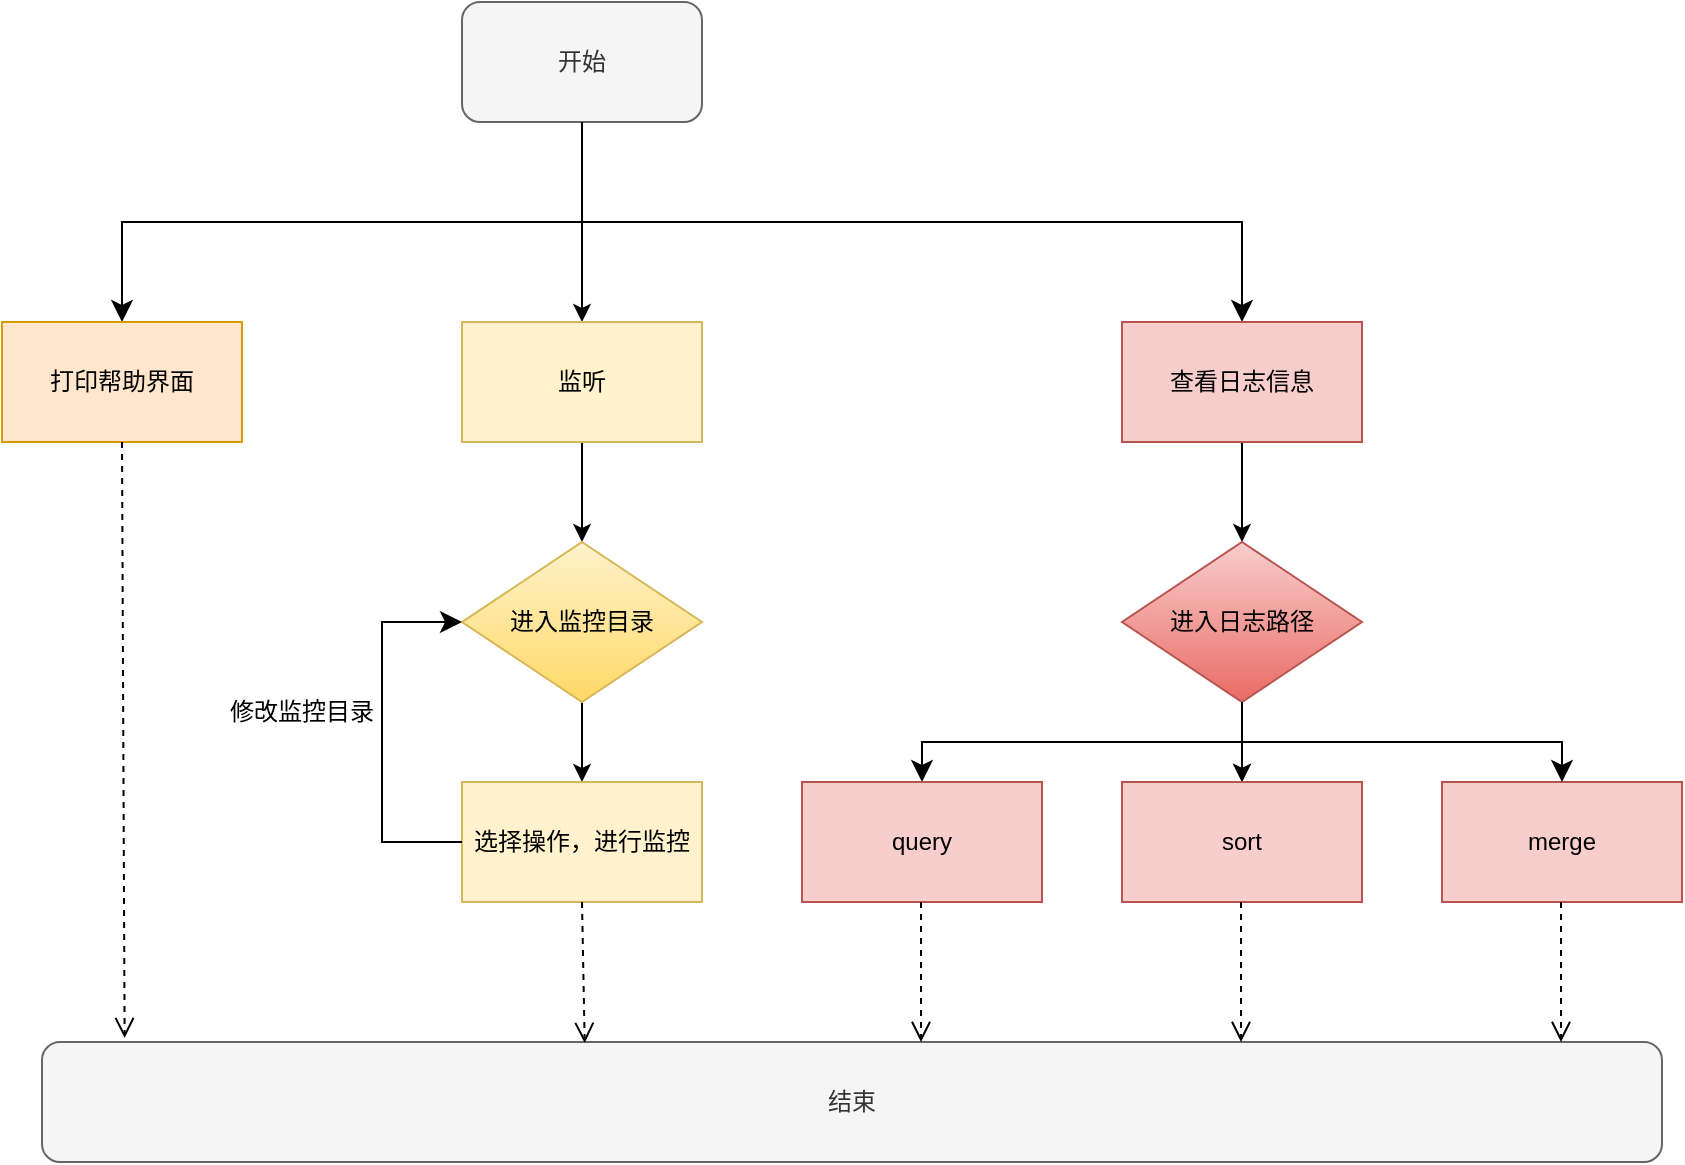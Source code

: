 <mxfile version="24.6.4" type="github">
  <diagram name="Page-1" id="e7e014a7-5840-1c2e-5031-d8a46d1fe8dd">
    <mxGraphModel dx="919" dy="655" grid="0" gridSize="10" guides="1" tooltips="1" connect="1" arrows="1" fold="1" page="0" pageScale="1" pageWidth="1169" pageHeight="826" background="none" math="0" shadow="0">
      <root>
        <mxCell id="0" />
        <mxCell id="1" parent="0" />
        <mxCell id="pgPd4hov-5LyuJY6HFhG-45" value="" style="edgeStyle=orthogonalEdgeStyle;rounded=0;orthogonalLoop=1;jettySize=auto;html=1;" edge="1" parent="1" source="pgPd4hov-5LyuJY6HFhG-41" target="pgPd4hov-5LyuJY6HFhG-44">
          <mxGeometry relative="1" as="geometry" />
        </mxCell>
        <mxCell id="pgPd4hov-5LyuJY6HFhG-41" value="开始" style="rounded=1;whiteSpace=wrap;html=1;fillColor=#f5f5f5;fontColor=#333333;strokeColor=#666666;" vertex="1" parent="1">
          <mxGeometry x="360" y="90" width="120" height="60" as="geometry" />
        </mxCell>
        <mxCell id="pgPd4hov-5LyuJY6HFhG-54" value="" style="edgeStyle=orthogonalEdgeStyle;rounded=0;orthogonalLoop=1;jettySize=auto;html=1;" edge="1" parent="1" source="pgPd4hov-5LyuJY6HFhG-44" target="pgPd4hov-5LyuJY6HFhG-53">
          <mxGeometry relative="1" as="geometry" />
        </mxCell>
        <mxCell id="pgPd4hov-5LyuJY6HFhG-44" value="监听" style="rounded=0;whiteSpace=wrap;html=1;fillColor=#fff2cc;strokeColor=#d6b656;" vertex="1" parent="1">
          <mxGeometry x="360" y="250" width="120" height="60" as="geometry" />
        </mxCell>
        <mxCell id="pgPd4hov-5LyuJY6HFhG-47" value="" style="edgeStyle=elbowEdgeStyle;elbow=vertical;endArrow=classic;html=1;curved=0;rounded=0;endSize=8;startSize=8;entryX=0.5;entryY=0;entryDx=0;entryDy=0;" edge="1" parent="1" target="pgPd4hov-5LyuJY6HFhG-48">
          <mxGeometry width="50" height="50" relative="1" as="geometry">
            <mxPoint x="420" y="160" as="sourcePoint" />
            <mxPoint x="550" y="220" as="targetPoint" />
            <Array as="points">
              <mxPoint x="480" y="200" />
            </Array>
          </mxGeometry>
        </mxCell>
        <mxCell id="pgPd4hov-5LyuJY6HFhG-61" value="" style="edgeStyle=orthogonalEdgeStyle;rounded=0;orthogonalLoop=1;jettySize=auto;html=1;" edge="1" parent="1" source="pgPd4hov-5LyuJY6HFhG-48" target="pgPd4hov-5LyuJY6HFhG-60">
          <mxGeometry relative="1" as="geometry" />
        </mxCell>
        <mxCell id="pgPd4hov-5LyuJY6HFhG-48" value="查看日志信息" style="rounded=0;whiteSpace=wrap;html=1;fillColor=#f8cecc;strokeColor=#b85450;" vertex="1" parent="1">
          <mxGeometry x="690" y="250" width="120" height="60" as="geometry" />
        </mxCell>
        <mxCell id="pgPd4hov-5LyuJY6HFhG-49" value="" style="edgeStyle=elbowEdgeStyle;elbow=vertical;endArrow=classic;html=1;curved=0;rounded=0;endSize=8;startSize=8;exitX=0.5;exitY=1;exitDx=0;exitDy=0;entryX=0.5;entryY=0;entryDx=0;entryDy=0;" edge="1" parent="1" source="pgPd4hov-5LyuJY6HFhG-41" target="pgPd4hov-5LyuJY6HFhG-50">
          <mxGeometry width="50" height="50" relative="1" as="geometry">
            <mxPoint x="420" y="245" as="sourcePoint" />
            <mxPoint x="160" y="250" as="targetPoint" />
          </mxGeometry>
        </mxCell>
        <mxCell id="pgPd4hov-5LyuJY6HFhG-50" value="打印帮助界面" style="rounded=0;whiteSpace=wrap;html=1;fillColor=#ffe6cc;strokeColor=#d79b00;" vertex="1" parent="1">
          <mxGeometry x="130" y="250" width="120" height="60" as="geometry" />
        </mxCell>
        <mxCell id="pgPd4hov-5LyuJY6HFhG-56" value="" style="edgeStyle=orthogonalEdgeStyle;rounded=0;orthogonalLoop=1;jettySize=auto;html=1;" edge="1" parent="1" source="pgPd4hov-5LyuJY6HFhG-53" target="pgPd4hov-5LyuJY6HFhG-55">
          <mxGeometry relative="1" as="geometry" />
        </mxCell>
        <mxCell id="pgPd4hov-5LyuJY6HFhG-53" value="进入监控目录" style="rhombus;whiteSpace=wrap;html=1;rounded=0;fillColor=#fff2cc;gradientColor=#ffd966;strokeColor=#d6b656;" vertex="1" parent="1">
          <mxGeometry x="360" y="360" width="120" height="80" as="geometry" />
        </mxCell>
        <mxCell id="pgPd4hov-5LyuJY6HFhG-55" value="选择操作，进行监控" style="whiteSpace=wrap;html=1;rounded=0;fillColor=#fff2cc;strokeColor=#d6b656;" vertex="1" parent="1">
          <mxGeometry x="360" y="480" width="120" height="60" as="geometry" />
        </mxCell>
        <mxCell id="pgPd4hov-5LyuJY6HFhG-57" value="" style="edgeStyle=elbowEdgeStyle;elbow=horizontal;endArrow=classic;html=1;curved=0;rounded=0;endSize=8;startSize=8;exitX=0;exitY=0.5;exitDx=0;exitDy=0;entryX=0;entryY=0.5;entryDx=0;entryDy=0;" edge="1" parent="1" source="pgPd4hov-5LyuJY6HFhG-55" target="pgPd4hov-5LyuJY6HFhG-53">
          <mxGeometry width="50" height="50" relative="1" as="geometry">
            <mxPoint x="510" y="510" as="sourcePoint" />
            <mxPoint x="560" y="460" as="targetPoint" />
            <Array as="points">
              <mxPoint x="320" y="450" />
            </Array>
          </mxGeometry>
        </mxCell>
        <mxCell id="pgPd4hov-5LyuJY6HFhG-58" value="修改监控目录" style="text;html=1;align=center;verticalAlign=middle;whiteSpace=wrap;rounded=0;" vertex="1" parent="1">
          <mxGeometry x="240" y="430" width="80" height="30" as="geometry" />
        </mxCell>
        <mxCell id="pgPd4hov-5LyuJY6HFhG-63" value="" style="edgeStyle=orthogonalEdgeStyle;rounded=0;orthogonalLoop=1;jettySize=auto;html=1;" edge="1" parent="1" source="pgPd4hov-5LyuJY6HFhG-60" target="pgPd4hov-5LyuJY6HFhG-62">
          <mxGeometry relative="1" as="geometry" />
        </mxCell>
        <mxCell id="pgPd4hov-5LyuJY6HFhG-66" value="" style="edgeStyle=orthogonalEdgeStyle;rounded=0;orthogonalLoop=1;jettySize=auto;html=1;" edge="1" parent="1" source="pgPd4hov-5LyuJY6HFhG-60" target="pgPd4hov-5LyuJY6HFhG-62">
          <mxGeometry relative="1" as="geometry" />
        </mxCell>
        <mxCell id="pgPd4hov-5LyuJY6HFhG-60" value="进入日志路径" style="rhombus;whiteSpace=wrap;html=1;rounded=0;fillColor=#f8cecc;gradientColor=#ea6b66;strokeColor=#b85450;" vertex="1" parent="1">
          <mxGeometry x="690" y="360" width="120" height="80" as="geometry" />
        </mxCell>
        <mxCell id="pgPd4hov-5LyuJY6HFhG-62" value="sort" style="whiteSpace=wrap;html=1;rounded=0;fillColor=#f8cecc;strokeColor=#b85450;" vertex="1" parent="1">
          <mxGeometry x="690" y="480" width="120" height="60" as="geometry" />
        </mxCell>
        <mxCell id="pgPd4hov-5LyuJY6HFhG-64" value="" style="edgeStyle=elbowEdgeStyle;elbow=vertical;endArrow=classic;html=1;curved=0;rounded=0;endSize=8;startSize=8;exitX=0.5;exitY=1;exitDx=0;exitDy=0;entryX=0.5;entryY=0;entryDx=0;entryDy=0;" edge="1" parent="1" source="pgPd4hov-5LyuJY6HFhG-60" target="pgPd4hov-5LyuJY6HFhG-65">
          <mxGeometry width="50" height="50" relative="1" as="geometry">
            <mxPoint x="530" y="370" as="sourcePoint" />
            <mxPoint x="630" y="480" as="targetPoint" />
          </mxGeometry>
        </mxCell>
        <mxCell id="pgPd4hov-5LyuJY6HFhG-65" value="query" style="rounded=0;whiteSpace=wrap;html=1;fillColor=#f8cecc;strokeColor=#b85450;" vertex="1" parent="1">
          <mxGeometry x="530" y="480" width="120" height="60" as="geometry" />
        </mxCell>
        <mxCell id="pgPd4hov-5LyuJY6HFhG-67" value="merge" style="rounded=0;whiteSpace=wrap;html=1;fillColor=#f8cecc;strokeColor=#b85450;" vertex="1" parent="1">
          <mxGeometry x="850" y="480" width="120" height="60" as="geometry" />
        </mxCell>
        <mxCell id="pgPd4hov-5LyuJY6HFhG-68" value="" style="edgeStyle=elbowEdgeStyle;elbow=vertical;endArrow=classic;html=1;curved=0;rounded=0;endSize=8;startSize=8;exitX=0.5;exitY=1;exitDx=0;exitDy=0;entryX=0.5;entryY=0;entryDx=0;entryDy=0;" edge="1" parent="1" source="pgPd4hov-5LyuJY6HFhG-60" target="pgPd4hov-5LyuJY6HFhG-67">
          <mxGeometry width="50" height="50" relative="1" as="geometry">
            <mxPoint x="860" y="450" as="sourcePoint" />
            <mxPoint x="870" y="420" as="targetPoint" />
          </mxGeometry>
        </mxCell>
        <mxCell id="pgPd4hov-5LyuJY6HFhG-69" value="" style="html=1;verticalAlign=bottom;endArrow=open;dashed=1;endSize=8;curved=0;rounded=0;exitX=0.5;exitY=1;exitDx=0;exitDy=0;entryX=0.051;entryY=-0.033;entryDx=0;entryDy=0;entryPerimeter=0;" edge="1" parent="1" source="pgPd4hov-5LyuJY6HFhG-50" target="pgPd4hov-5LyuJY6HFhG-71">
          <mxGeometry relative="1" as="geometry">
            <mxPoint x="590" y="440" as="sourcePoint" />
            <mxPoint x="570" y="440" as="targetPoint" />
          </mxGeometry>
        </mxCell>
        <mxCell id="pgPd4hov-5LyuJY6HFhG-71" value="结束" style="rounded=1;whiteSpace=wrap;html=1;fillColor=#f5f5f5;fontColor=#333333;strokeColor=#666666;" vertex="1" parent="1">
          <mxGeometry x="150" y="610" width="810" height="60" as="geometry" />
        </mxCell>
        <mxCell id="pgPd4hov-5LyuJY6HFhG-72" value="" style="html=1;verticalAlign=bottom;endArrow=open;dashed=1;endSize=8;curved=0;rounded=0;exitX=0.5;exitY=1;exitDx=0;exitDy=0;entryX=0.335;entryY=0.008;entryDx=0;entryDy=0;entryPerimeter=0;" edge="1" parent="1" source="pgPd4hov-5LyuJY6HFhG-55" target="pgPd4hov-5LyuJY6HFhG-71">
          <mxGeometry relative="1" as="geometry">
            <mxPoint x="200" y="320" as="sourcePoint" />
            <mxPoint x="199" y="618" as="targetPoint" />
          </mxGeometry>
        </mxCell>
        <mxCell id="pgPd4hov-5LyuJY6HFhG-73" value="" style="html=1;verticalAlign=bottom;endArrow=open;dashed=1;endSize=8;curved=0;rounded=0;exitX=0.5;exitY=1;exitDx=0;exitDy=0;entryX=0.351;entryY=0;entryDx=0;entryDy=0;entryPerimeter=0;" edge="1" parent="1">
          <mxGeometry relative="1" as="geometry">
            <mxPoint x="589.5" y="540" as="sourcePoint" />
            <mxPoint x="589.5" y="610" as="targetPoint" />
          </mxGeometry>
        </mxCell>
        <mxCell id="pgPd4hov-5LyuJY6HFhG-74" value="" style="html=1;verticalAlign=bottom;endArrow=open;dashed=1;endSize=8;curved=0;rounded=0;exitX=0.5;exitY=1;exitDx=0;exitDy=0;entryX=0.351;entryY=0;entryDx=0;entryDy=0;entryPerimeter=0;" edge="1" parent="1">
          <mxGeometry relative="1" as="geometry">
            <mxPoint x="749.5" y="540" as="sourcePoint" />
            <mxPoint x="749.5" y="610" as="targetPoint" />
          </mxGeometry>
        </mxCell>
        <mxCell id="pgPd4hov-5LyuJY6HFhG-75" value="" style="html=1;verticalAlign=bottom;endArrow=open;dashed=1;endSize=8;curved=0;rounded=0;exitX=0.5;exitY=1;exitDx=0;exitDy=0;entryX=0.351;entryY=0;entryDx=0;entryDy=0;entryPerimeter=0;" edge="1" parent="1">
          <mxGeometry relative="1" as="geometry">
            <mxPoint x="909.5" y="540" as="sourcePoint" />
            <mxPoint x="909.5" y="610" as="targetPoint" />
          </mxGeometry>
        </mxCell>
      </root>
    </mxGraphModel>
  </diagram>
</mxfile>
